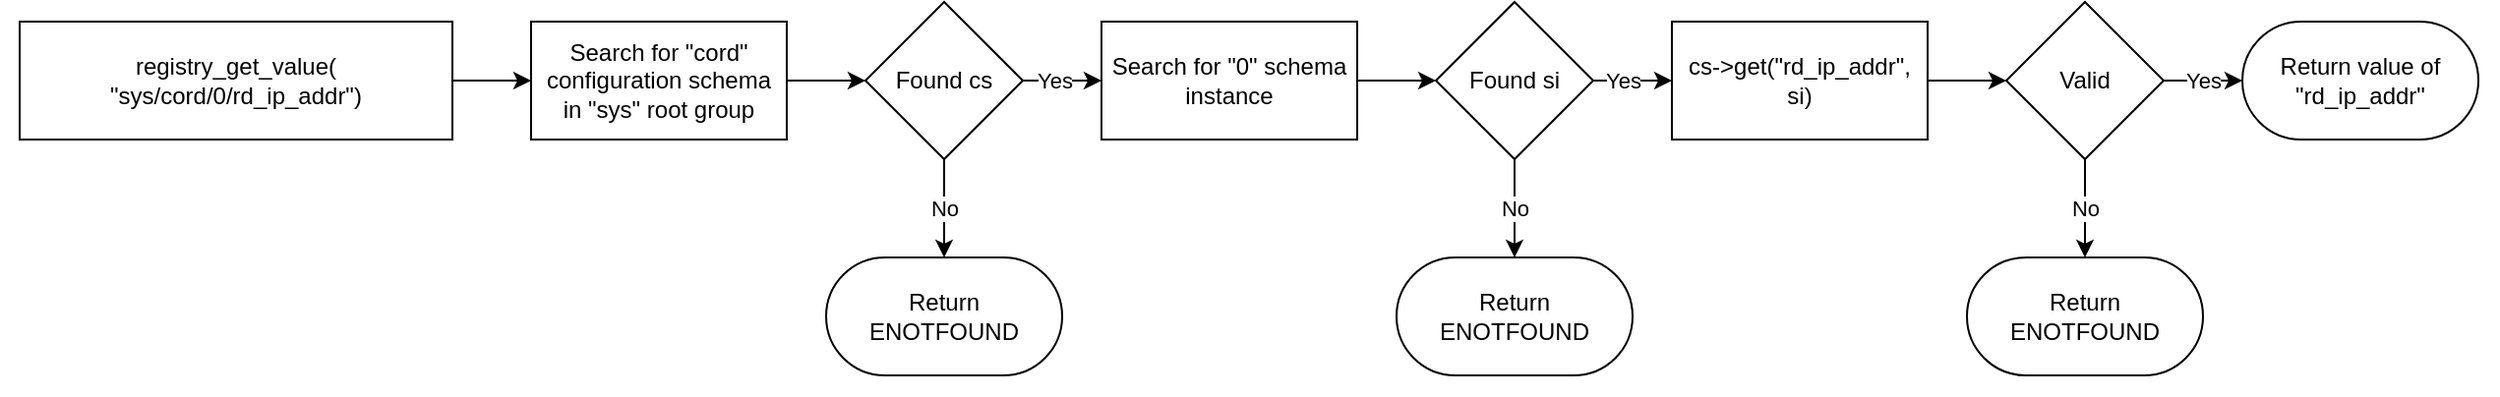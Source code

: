 <mxfile>
    <diagram id="fjN8D4Odn0497USpxgly" name="Page-1">
        <mxGraphModel dx="2785" dy="939" grid="1" gridSize="10" guides="1" tooltips="1" connect="1" arrows="1" fold="1" page="1" pageScale="1" pageWidth="1169" pageHeight="827" background="#FFFFFF" math="0" shadow="0">
            <root>
                <mxCell id="0"/>
                <mxCell id="1" parent="0"/>
                <mxCell id="274" value="" style="rounded=0;whiteSpace=wrap;html=1;strokeColor=none;" parent="1" vertex="1">
                    <mxGeometry x="-1110" y="50" width="1270" height="200" as="geometry"/>
                </mxCell>
                <mxCell id="189" style="edgeStyle=elbowEdgeStyle;rounded=0;html=1;" parent="1" source="166" target="188" edge="1">
                    <mxGeometry relative="1" as="geometry"/>
                </mxCell>
                <mxCell id="166" value="registry_get_value(&lt;br&gt;&quot;sys/cord/0/rd_ip_addr&quot;)" style="rounded=0;whiteSpace=wrap;html=1;" parent="1" vertex="1">
                    <mxGeometry x="-1100" y="60" width="220" height="60" as="geometry"/>
                </mxCell>
                <mxCell id="191" style="edgeStyle=elbowEdgeStyle;rounded=0;html=1;" parent="1" source="188" target="192" edge="1">
                    <mxGeometry relative="1" as="geometry">
                        <mxPoint x="-868" y="330" as="targetPoint"/>
                    </mxGeometry>
                </mxCell>
                <mxCell id="188" value="Search for &quot;cord&quot; configuration schema&lt;br&gt;in &quot;sys&quot; root group" style="rounded=0;whiteSpace=wrap;html=1;" parent="1" vertex="1">
                    <mxGeometry x="-840" y="60" width="130" height="60" as="geometry"/>
                </mxCell>
                <mxCell id="194" value="No" style="edgeStyle=elbowEdgeStyle;rounded=0;html=1;" parent="1" source="192" target="198" edge="1">
                    <mxGeometry relative="1" as="geometry">
                        <mxPoint x="-788" y="370" as="targetPoint"/>
                        <mxPoint as="offset"/>
                    </mxGeometry>
                </mxCell>
                <mxCell id="200" value="Yes" style="edgeStyle=elbowEdgeStyle;rounded=0;html=1;" parent="1" source="192" target="208" edge="1">
                    <mxGeometry x="-0.2" relative="1" as="geometry">
                        <mxPoint x="-868" y="440" as="targetPoint"/>
                        <mxPoint as="offset"/>
                    </mxGeometry>
                </mxCell>
                <mxCell id="192" value="Found cs" style="rhombus;whiteSpace=wrap;html=1;" parent="1" vertex="1">
                    <mxGeometry x="-670" y="50" width="80" height="80" as="geometry"/>
                </mxCell>
                <mxCell id="198" value="Return&lt;br&gt;ENOTFOUND" style="rounded=1;whiteSpace=wrap;html=1;arcSize=50;" parent="1" vertex="1">
                    <mxGeometry x="-690" y="180" width="120" height="60" as="geometry"/>
                </mxCell>
                <mxCell id="206" style="edgeStyle=elbowEdgeStyle;rounded=0;html=1;" parent="1" source="199" target="205" edge="1">
                    <mxGeometry relative="1" as="geometry"/>
                </mxCell>
                <mxCell id="199" value="cs-&amp;gt;get(&quot;rd_ip_addr&quot;, si)" style="rounded=0;whiteSpace=wrap;html=1;" parent="1" vertex="1">
                    <mxGeometry x="-260" y="60" width="130" height="60" as="geometry"/>
                </mxCell>
                <mxCell id="201" value="No" style="edgeStyle=elbowEdgeStyle;rounded=0;html=1;" parent="1" source="205" target="202" edge="1">
                    <mxGeometry relative="1" as="geometry">
                        <mxPoint x="-873" y="690" as="sourcePoint"/>
                        <mxPoint x="-813" y="690" as="targetPoint"/>
                        <mxPoint as="offset"/>
                    </mxGeometry>
                </mxCell>
                <mxCell id="202" value="Return&lt;br&gt;ENOTFOUND" style="rounded=1;whiteSpace=wrap;html=1;arcSize=50;" parent="1" vertex="1">
                    <mxGeometry x="-110" y="180" width="120" height="60" as="geometry"/>
                </mxCell>
                <mxCell id="203" value="Yes" style="edgeStyle=elbowEdgeStyle;rounded=0;html=1;" parent="1" source="205" target="204" edge="1">
                    <mxGeometry relative="1" as="geometry">
                        <mxPoint x="-1053" y="840" as="sourcePoint"/>
                        <mxPoint x="-993" y="840" as="targetPoint"/>
                        <mxPoint as="offset"/>
                    </mxGeometry>
                </mxCell>
                <mxCell id="204" value="Return value of &quot;rd_ip_addr&quot;" style="rounded=1;whiteSpace=wrap;html=1;arcSize=50;" parent="1" vertex="1">
                    <mxGeometry x="30" y="60" width="120" height="60" as="geometry"/>
                </mxCell>
                <mxCell id="205" value="Valid" style="rhombus;whiteSpace=wrap;html=1;" parent="1" vertex="1">
                    <mxGeometry x="-90" y="50" width="80" height="80" as="geometry"/>
                </mxCell>
                <mxCell id="207" style="edgeStyle=elbowEdgeStyle;rounded=0;html=1;" parent="1" source="208" target="211" edge="1">
                    <mxGeometry relative="1" as="geometry">
                        <mxPoint x="-868" y="550" as="targetPoint"/>
                    </mxGeometry>
                </mxCell>
                <mxCell id="208" value="Search for &quot;0&quot; schema instance" style="rounded=0;whiteSpace=wrap;html=1;" parent="1" vertex="1">
                    <mxGeometry x="-550" y="60" width="130" height="60" as="geometry"/>
                </mxCell>
                <mxCell id="209" value="No" style="edgeStyle=elbowEdgeStyle;rounded=0;html=1;" parent="1" source="211" target="212" edge="1">
                    <mxGeometry relative="1" as="geometry">
                        <mxPoint x="-768" y="590" as="targetPoint"/>
                        <mxPoint as="offset"/>
                    </mxGeometry>
                </mxCell>
                <mxCell id="210" value="Yes" style="edgeStyle=elbowEdgeStyle;rounded=0;html=1;" parent="1" source="211" target="199" edge="1">
                    <mxGeometry x="-0.25" relative="1" as="geometry">
                        <mxPoint x="-868" y="660" as="targetPoint"/>
                        <mxPoint as="offset"/>
                    </mxGeometry>
                </mxCell>
                <mxCell id="211" value="Found si" style="rhombus;whiteSpace=wrap;html=1;" parent="1" vertex="1">
                    <mxGeometry x="-380" y="50" width="80" height="80" as="geometry"/>
                </mxCell>
                <mxCell id="212" value="Return&lt;br&gt;ENOTFOUND" style="rounded=1;whiteSpace=wrap;html=1;arcSize=50;" parent="1" vertex="1">
                    <mxGeometry x="-400" y="180" width="120" height="60" as="geometry"/>
                </mxCell>
            </root>
        </mxGraphModel>
    </diagram>
</mxfile>